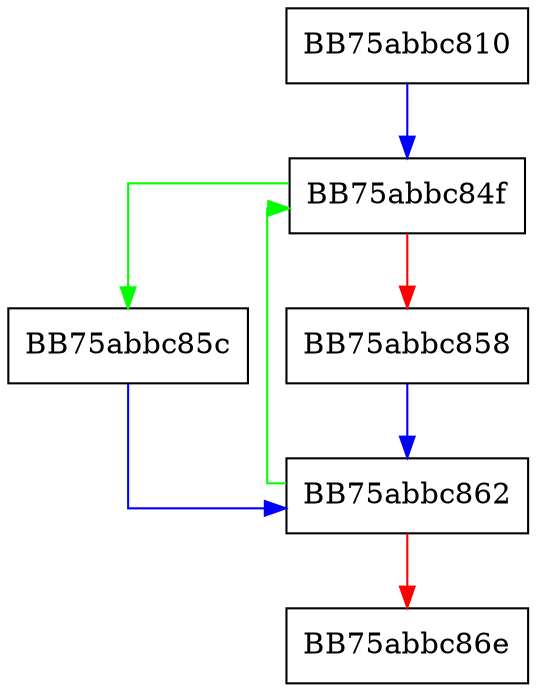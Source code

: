 digraph MMX4_pshufb {
  node [shape="box"];
  graph [splines=ortho];
  BB75abbc810 -> BB75abbc84f [color="blue"];
  BB75abbc84f -> BB75abbc85c [color="green"];
  BB75abbc84f -> BB75abbc858 [color="red"];
  BB75abbc858 -> BB75abbc862 [color="blue"];
  BB75abbc85c -> BB75abbc862 [color="blue"];
  BB75abbc862 -> BB75abbc84f [color="green"];
  BB75abbc862 -> BB75abbc86e [color="red"];
}